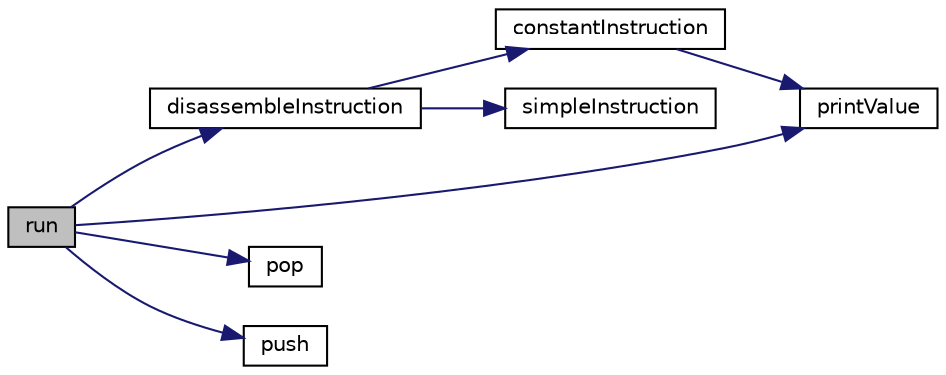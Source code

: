 digraph "run"
{
 // INTERACTIVE_SVG=YES
 // LATEX_PDF_SIZE
  edge [fontname="Helvetica",fontsize="10",labelfontname="Helvetica",labelfontsize="10"];
  node [fontname="Helvetica",fontsize="10",shape=record];
  rankdir="LR";
  Node1 [label="run",height=0.2,width=0.4,color="black", fillcolor="grey75", style="filled", fontcolor="black",tooltip=" "];
  Node1 -> Node2 [color="midnightblue",fontsize="10",style="solid",fontname="Helvetica"];
  Node2 [label="disassembleInstruction",height=0.2,width=0.4,color="black", fillcolor="white", style="filled",URL="$debug_8c.html#a867d9e6add2fbc6340e590e71776fa78",tooltip="Write the OpCode instruction to STDOUT."];
  Node2 -> Node3 [color="midnightblue",fontsize="10",style="solid",fontname="Helvetica"];
  Node3 [label="constantInstruction",height=0.2,width=0.4,color="black", fillcolor="white", style="filled",URL="$debug_8c.html#a8f5a369035da87257083bcec90bc3487",tooltip=" "];
  Node3 -> Node4 [color="midnightblue",fontsize="10",style="solid",fontname="Helvetica"];
  Node4 [label="printValue",height=0.2,width=0.4,color="black", fillcolor="white", style="filled",URL="$value_8c.html#a82c711c20ecc604872af80107c561375",tooltip=" "];
  Node2 -> Node5 [color="midnightblue",fontsize="10",style="solid",fontname="Helvetica"];
  Node5 [label="simpleInstruction",height=0.2,width=0.4,color="black", fillcolor="white", style="filled",URL="$debug_8c.html#aa3fe8041f8d02a586ddfb81f95048b7f",tooltip=" "];
  Node1 -> Node6 [color="midnightblue",fontsize="10",style="solid",fontname="Helvetica"];
  Node6 [label="pop",height=0.2,width=0.4,color="black", fillcolor="white", style="filled",URL="$vm_8c.html#a182b10dd85413185aed3c2e3db794041",tooltip="Retrieve the value on top of the VM stack."];
  Node1 -> Node4 [color="midnightblue",fontsize="10",style="solid",fontname="Helvetica"];
  Node1 -> Node7 [color="midnightblue",fontsize="10",style="solid",fontname="Helvetica"];
  Node7 [label="push",height=0.2,width=0.4,color="black", fillcolor="white", style="filled",URL="$vm_8c.html#ac56a5c5a8a90b5fac03dd9d59d2de40b",tooltip="Place a value on top of the VM stack."];
}
